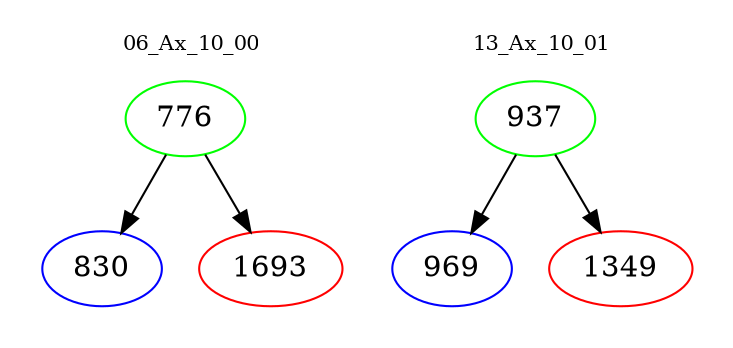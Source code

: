 digraph{
subgraph cluster_0 {
color = white
label = "06_Ax_10_00";
fontsize=10;
T0_776 [label="776", color="green"]
T0_776 -> T0_830 [color="black"]
T0_830 [label="830", color="blue"]
T0_776 -> T0_1693 [color="black"]
T0_1693 [label="1693", color="red"]
}
subgraph cluster_1 {
color = white
label = "13_Ax_10_01";
fontsize=10;
T1_937 [label="937", color="green"]
T1_937 -> T1_969 [color="black"]
T1_969 [label="969", color="blue"]
T1_937 -> T1_1349 [color="black"]
T1_1349 [label="1349", color="red"]
}
}
